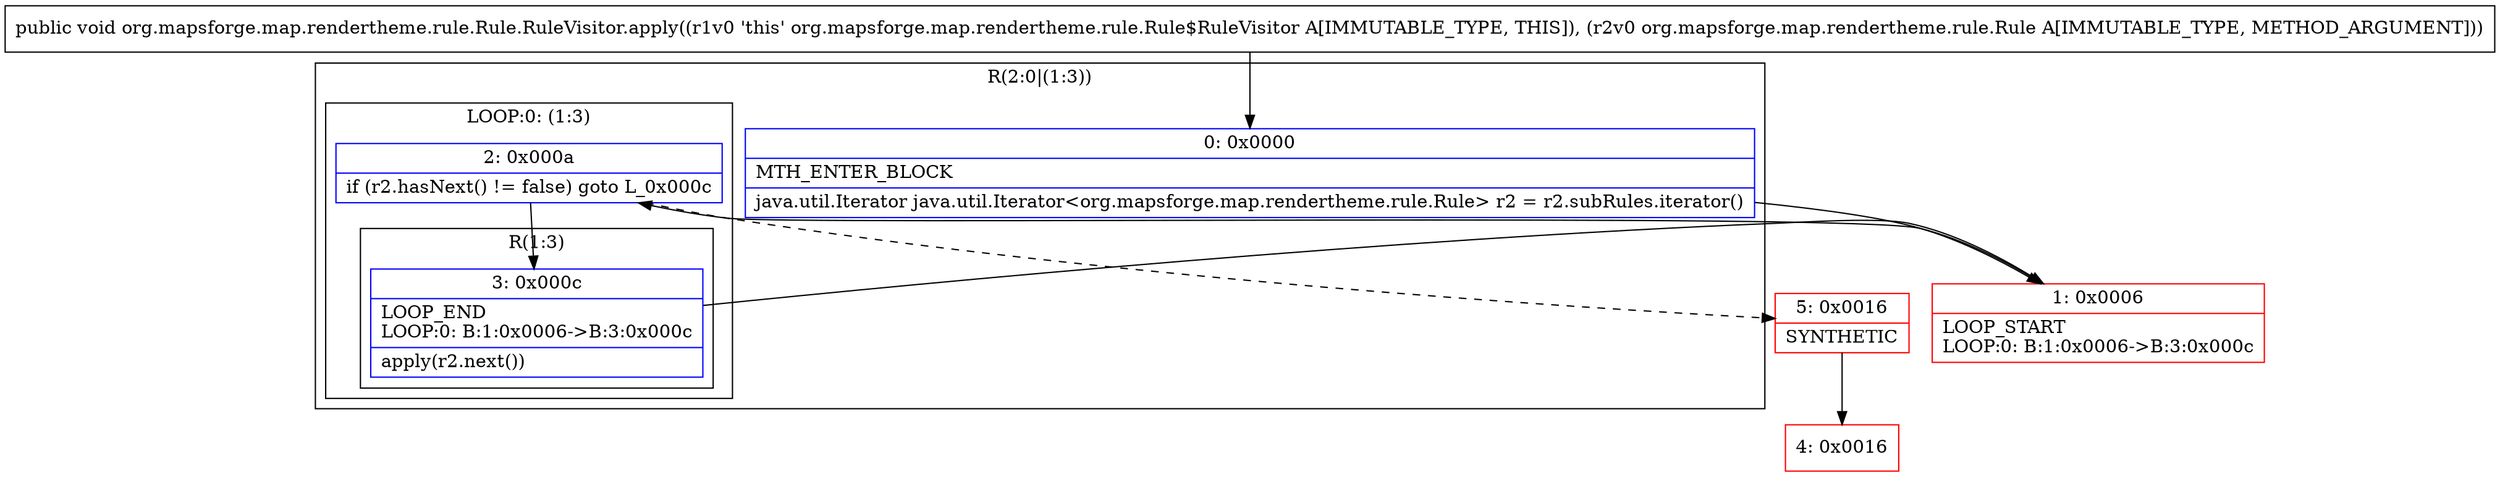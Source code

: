 digraph "CFG fororg.mapsforge.map.rendertheme.rule.Rule.RuleVisitor.apply(Lorg\/mapsforge\/map\/rendertheme\/rule\/Rule;)V" {
subgraph cluster_Region_887353494 {
label = "R(2:0|(1:3))";
node [shape=record,color=blue];
Node_0 [shape=record,label="{0\:\ 0x0000|MTH_ENTER_BLOCK\l|java.util.Iterator java.util.Iterator\<org.mapsforge.map.rendertheme.rule.Rule\> r2 = r2.subRules.iterator()\l}"];
subgraph cluster_LoopRegion_229203507 {
label = "LOOP:0: (1:3)";
node [shape=record,color=blue];
Node_2 [shape=record,label="{2\:\ 0x000a|if (r2.hasNext() != false) goto L_0x000c\l}"];
subgraph cluster_Region_663146312 {
label = "R(1:3)";
node [shape=record,color=blue];
Node_3 [shape=record,label="{3\:\ 0x000c|LOOP_END\lLOOP:0: B:1:0x0006\-\>B:3:0x000c\l|apply(r2.next())\l}"];
}
}
}
Node_1 [shape=record,color=red,label="{1\:\ 0x0006|LOOP_START\lLOOP:0: B:1:0x0006\-\>B:3:0x000c\l}"];
Node_4 [shape=record,color=red,label="{4\:\ 0x0016}"];
Node_5 [shape=record,color=red,label="{5\:\ 0x0016|SYNTHETIC\l}"];
MethodNode[shape=record,label="{public void org.mapsforge.map.rendertheme.rule.Rule.RuleVisitor.apply((r1v0 'this' org.mapsforge.map.rendertheme.rule.Rule$RuleVisitor A[IMMUTABLE_TYPE, THIS]), (r2v0 org.mapsforge.map.rendertheme.rule.Rule A[IMMUTABLE_TYPE, METHOD_ARGUMENT])) }"];
MethodNode -> Node_0;
Node_0 -> Node_1;
Node_2 -> Node_3;
Node_2 -> Node_5[style=dashed];
Node_3 -> Node_1;
Node_1 -> Node_2;
Node_5 -> Node_4;
}

